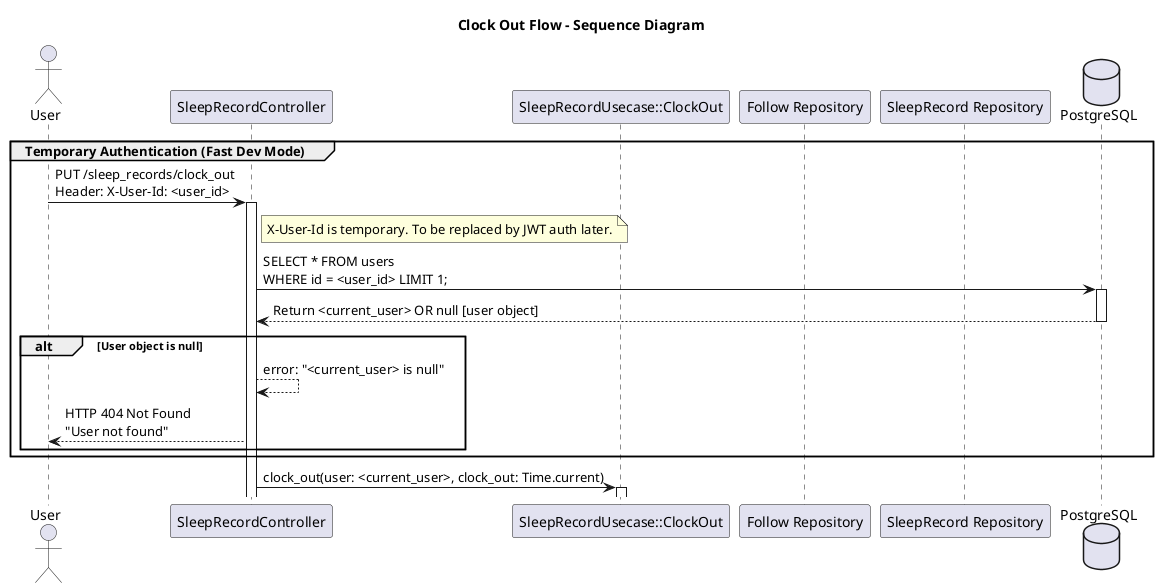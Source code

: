 @startuml ClockOutFlow
title Clock Out Flow - Sequence Diagram

' Define actors and components
actor User
participant "SleepRecordController" as Controller
participant "SleepRecordUsecase::ClockOut" as Usecase
participant "Follow Repository" as FollowRepository
participant "SleepRecord Repository" as SleepRecordRepository
database "PostgreSQL" as DB

' Temporary auth via X-User-Id header (for fast development, to be replaced later)
group Temporary Authentication (Fast Dev Mode)
    User -> Controller: PUT /sleep_records/clock_out\nHeader: X-User-Id: <user_id>
    activate Controller

    note right of Controller
      X-User-Id is temporary. To be replaced by JWT auth later.
    end note

    Controller -> DB: SELECT * FROM users\nWHERE id = <user_id> LIMIT 1;
    activate DB
    DB --> Controller: Return <current_user> OR null [user object]
    deactivate DB

    alt User object is null
        Controller --> Controller: error: "<current_user> is null"
        Controller --> User: HTTP 404 Not Found\n"User not found"
    end
end group

Controller -> Usecase: clock_out(user: <current_user>, clock_out: Time.current)
activate Usecase

@enduml
